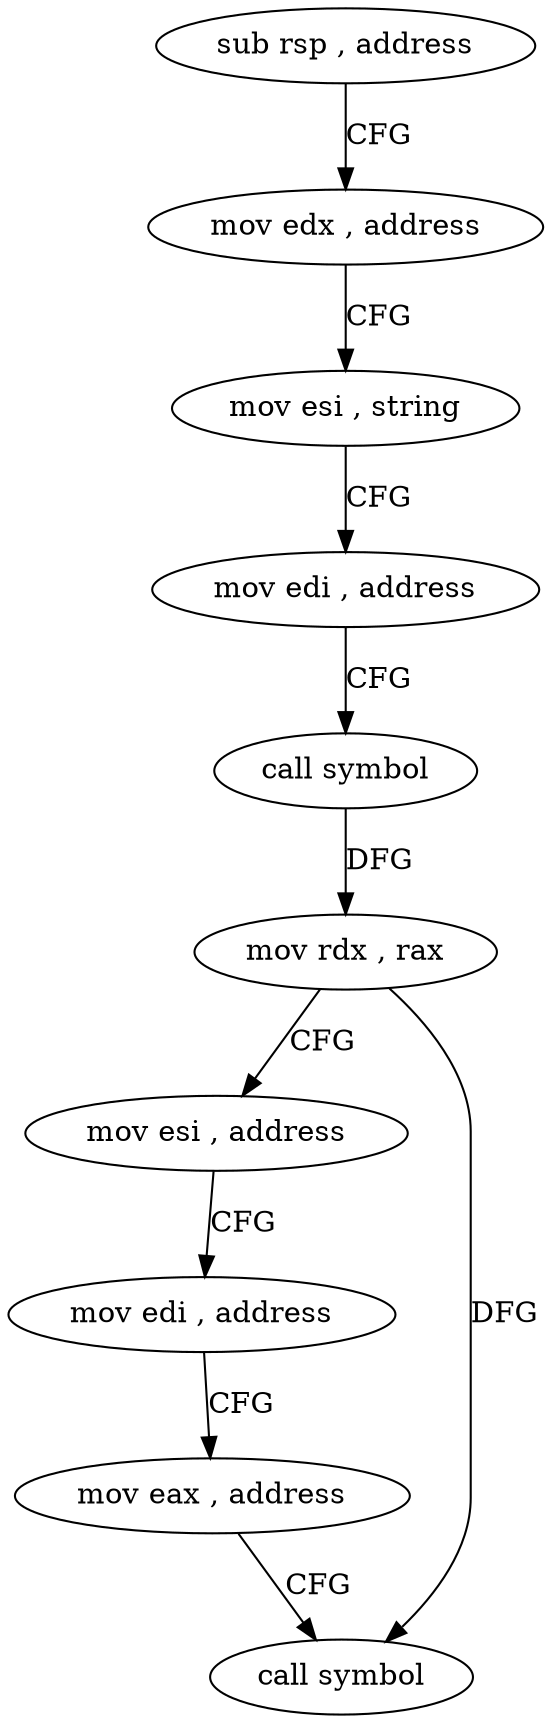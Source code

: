 digraph "func" {
"4202932" [label = "sub rsp , address" ]
"4202936" [label = "mov edx , address" ]
"4202941" [label = "mov esi , string" ]
"4202946" [label = "mov edi , address" ]
"4202951" [label = "call symbol" ]
"4202956" [label = "mov rdx , rax" ]
"4202959" [label = "mov esi , address" ]
"4202964" [label = "mov edi , address" ]
"4202969" [label = "mov eax , address" ]
"4202974" [label = "call symbol" ]
"4202932" -> "4202936" [ label = "CFG" ]
"4202936" -> "4202941" [ label = "CFG" ]
"4202941" -> "4202946" [ label = "CFG" ]
"4202946" -> "4202951" [ label = "CFG" ]
"4202951" -> "4202956" [ label = "DFG" ]
"4202956" -> "4202959" [ label = "CFG" ]
"4202956" -> "4202974" [ label = "DFG" ]
"4202959" -> "4202964" [ label = "CFG" ]
"4202964" -> "4202969" [ label = "CFG" ]
"4202969" -> "4202974" [ label = "CFG" ]
}
